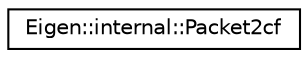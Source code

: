 digraph "Graphical Class Hierarchy"
{
  edge [fontname="Helvetica",fontsize="10",labelfontname="Helvetica",labelfontsize="10"];
  node [fontname="Helvetica",fontsize="10",shape=record];
  rankdir="LR";
  Node1 [label="Eigen::internal::Packet2cf",height=0.2,width=0.4,color="black", fillcolor="white", style="filled",URL="$struct_eigen_1_1internal_1_1_packet2cf.html"];
}
